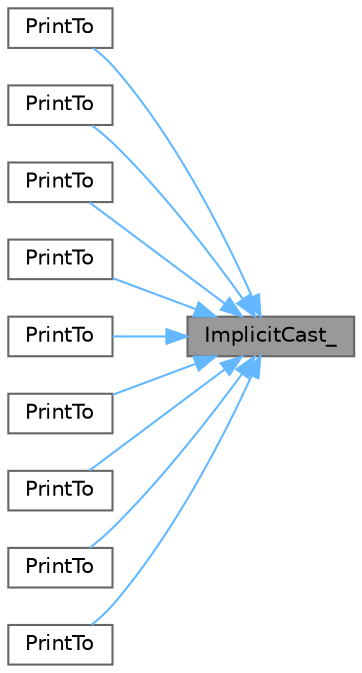 digraph "ImplicitCast_"
{
 // LATEX_PDF_SIZE
  bgcolor="transparent";
  edge [fontname=Helvetica,fontsize=10,labelfontname=Helvetica,labelfontsize=10];
  node [fontname=Helvetica,fontsize=10,shape=box,height=0.2,width=0.4];
  rankdir="RL";
  Node1 [id="Node000001",label="ImplicitCast_",height=0.2,width=0.4,color="gray40", fillcolor="grey60", style="filled", fontcolor="black",tooltip=" "];
  Node1 -> Node2 [id="edge1_Node000001_Node000002",dir="back",color="steelblue1",style="solid",tooltip=" "];
  Node2 [id="Node000002",label="PrintTo",height=0.2,width=0.4,color="grey40", fillcolor="white", style="filled",URL="$namespacetesting_1_1internal.html#a3dc7aaa8c0c74e96441b005253be0ffc",tooltip=" "];
  Node1 -> Node3 [id="edge2_Node000001_Node000003",dir="back",color="steelblue1",style="solid",tooltip=" "];
  Node3 [id="Node000003",label="PrintTo",height=0.2,width=0.4,color="grey40", fillcolor="white", style="filled",URL="$namespacetesting_1_1internal.html#a1393c4a50d6e9618f163f70399dca09b",tooltip=" "];
  Node1 -> Node4 [id="edge3_Node000001_Node000004",dir="back",color="steelblue1",style="solid",tooltip=" "];
  Node4 [id="Node000004",label="PrintTo",height=0.2,width=0.4,color="grey40", fillcolor="white", style="filled",URL="$namespacetesting_1_1internal.html#a5b381181d774b79fd90fb1a947ddcf1e",tooltip=" "];
  Node1 -> Node5 [id="edge4_Node000001_Node000005",dir="back",color="steelblue1",style="solid",tooltip=" "];
  Node5 [id="Node000005",label="PrintTo",height=0.2,width=0.4,color="grey40", fillcolor="white", style="filled",URL="$namespacetesting_1_1internal.html#a17cab369a063c1a18266a42f04dd5d11",tooltip=" "];
  Node1 -> Node6 [id="edge5_Node000001_Node000006",dir="back",color="steelblue1",style="solid",tooltip=" "];
  Node6 [id="Node000006",label="PrintTo",height=0.2,width=0.4,color="grey40", fillcolor="white", style="filled",URL="$namespacetesting_1_1internal.html#a67c23fbaef8d5ef12e0dc977568cb53d",tooltip=" "];
  Node1 -> Node7 [id="edge6_Node000001_Node000007",dir="back",color="steelblue1",style="solid",tooltip=" "];
  Node7 [id="Node000007",label="PrintTo",height=0.2,width=0.4,color="grey40", fillcolor="white", style="filled",URL="$namespacetesting_1_1internal.html#ab5940028f87412bc0a77afeed11d439f",tooltip=" "];
  Node1 -> Node8 [id="edge7_Node000001_Node000008",dir="back",color="steelblue1",style="solid",tooltip=" "];
  Node8 [id="Node000008",label="PrintTo",height=0.2,width=0.4,color="grey40", fillcolor="white", style="filled",URL="$namespacetesting_1_1internal.html#ac18172c9305e28751b447bf5d222c5a1",tooltip=" "];
  Node1 -> Node9 [id="edge8_Node000001_Node000009",dir="back",color="steelblue1",style="solid",tooltip=" "];
  Node9 [id="Node000009",label="PrintTo",height=0.2,width=0.4,color="grey40", fillcolor="white", style="filled",URL="$namespacetesting_1_1internal.html#a3ae7395f51674ac8fff4e0820edf2cc3",tooltip=" "];
  Node1 -> Node10 [id="edge9_Node000001_Node000010",dir="back",color="steelblue1",style="solid",tooltip=" "];
  Node10 [id="Node000010",label="PrintTo",height=0.2,width=0.4,color="grey40", fillcolor="white", style="filled",URL="$namespacetesting_1_1internal.html#aac512156562ef423fcb34ef0ce12c566",tooltip=" "];
}
